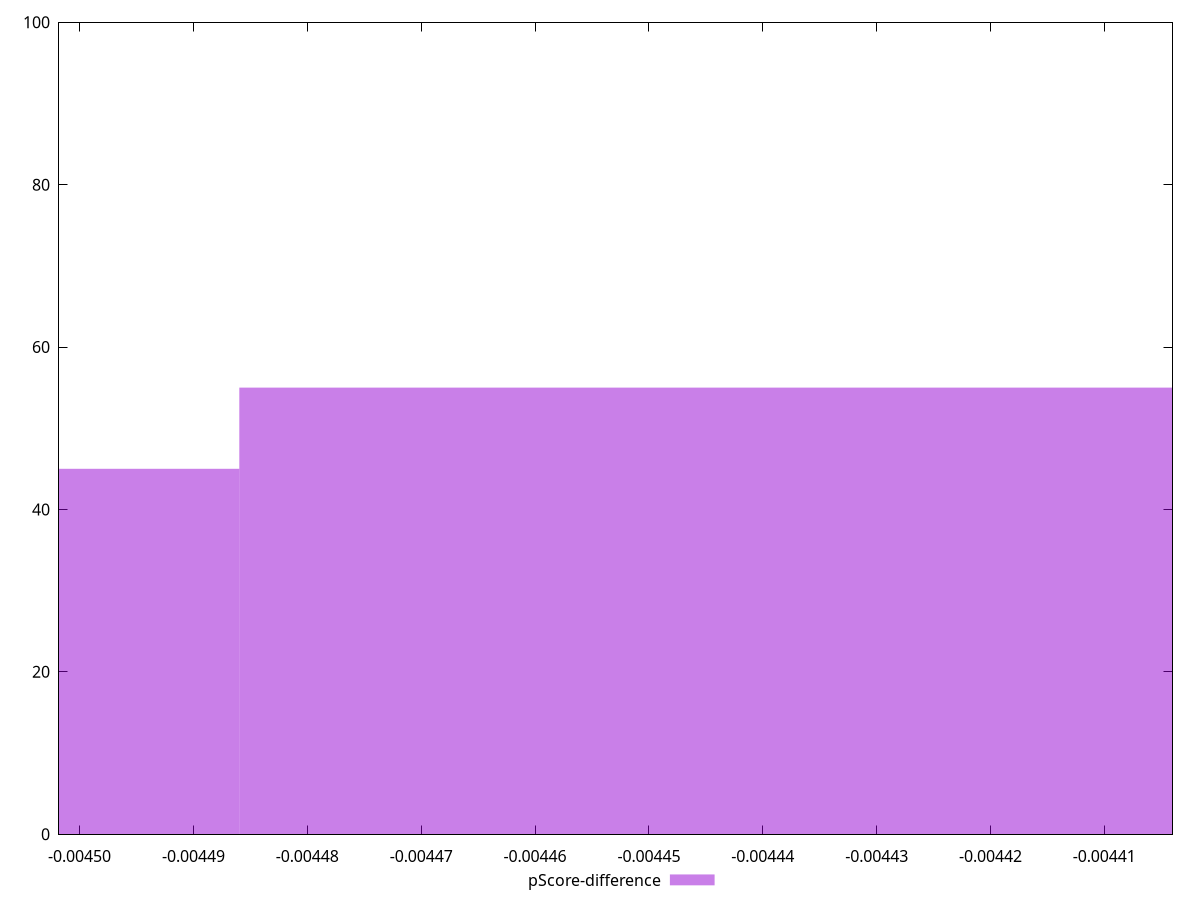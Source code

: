 reset

$pScoreDifference <<EOF
-0.004426157156856676 55
-0.004545783025960911 45
EOF

set key outside below
set boxwidth 0.0001196258691042345
set xrange [-0.004501804310517166:-0.004404017499953894]
set yrange [0:100]
set trange [0:100]
set style fill transparent solid 0.5 noborder
set terminal svg size 640, 490 enhanced background rgb 'white'
set output "reports/report_00031_2021-02-24T23-18-18.084Z/cumulative-layout-shift/samples/astro/pScore-difference/histogram.svg"

plot $pScoreDifference title "pScore-difference" with boxes

reset
